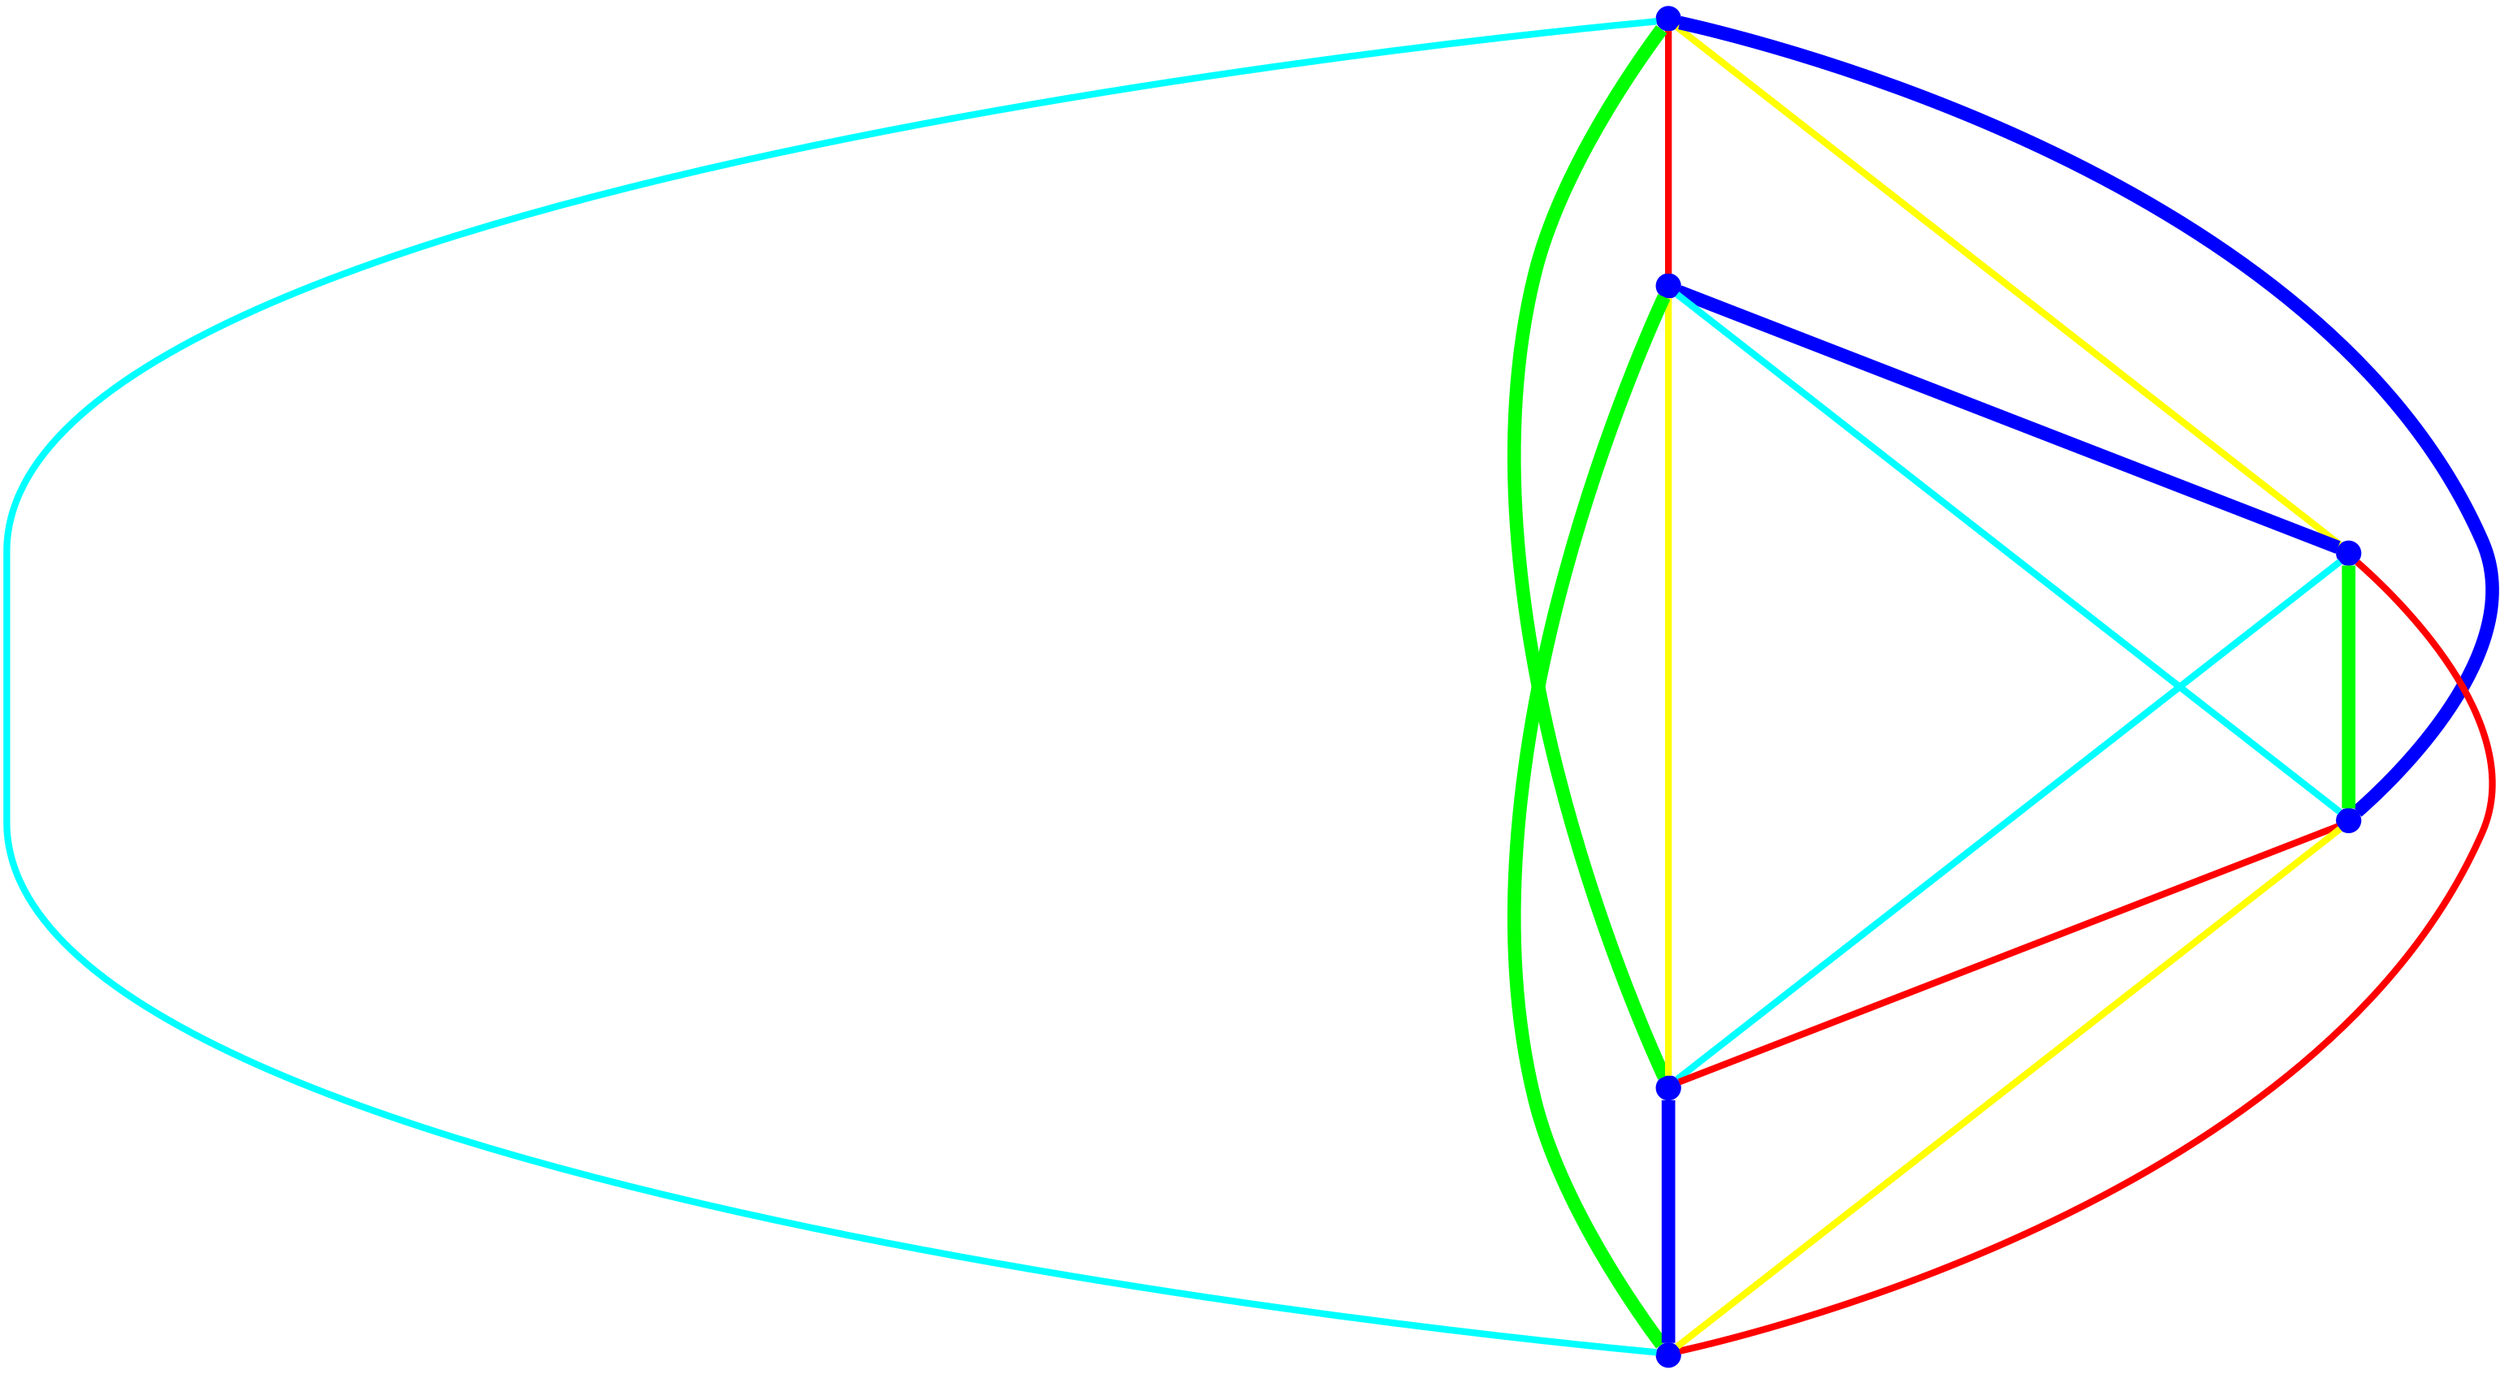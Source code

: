 graph {
ranksep=2
nodesep=2
node [label="" shape=circle style=filled fixedsize=true color=blue fillcolor=blue width=0.2];
"1" -- "2" [style="solid",penwidth="4",color="red"];
"1" -- "3" [style="solid",penwidth="4",color="yellow"];
"1" -- "4" [style="solid",penwidth="8",color="blue"];
"1" -- "5" [style="solid",penwidth="8",color="green"];
"1" -- "6" [style="solid",penwidth="4",color="cyan"];
"2" -- "3" [style="solid",penwidth="8",color="blue"];
"2" -- "4" [style="solid",penwidth="4",color="cyan"];
"2" -- "5" [style="solid",penwidth="4",color="yellow"];
"2" -- "6" [style="solid",penwidth="8",color="green"];
"3" -- "4" [style="solid",penwidth="8",color="green"];
"3" -- "5" [style="solid",penwidth="4",color="cyan"];
"3" -- "6" [style="solid",penwidth="4",color="red"];
"4" -- "5" [style="solid",penwidth="4",color="red"];
"4" -- "6" [style="solid",penwidth="4",color="yellow"];
"5" -- "6" [style="solid",penwidth="8",color="blue"];
}
